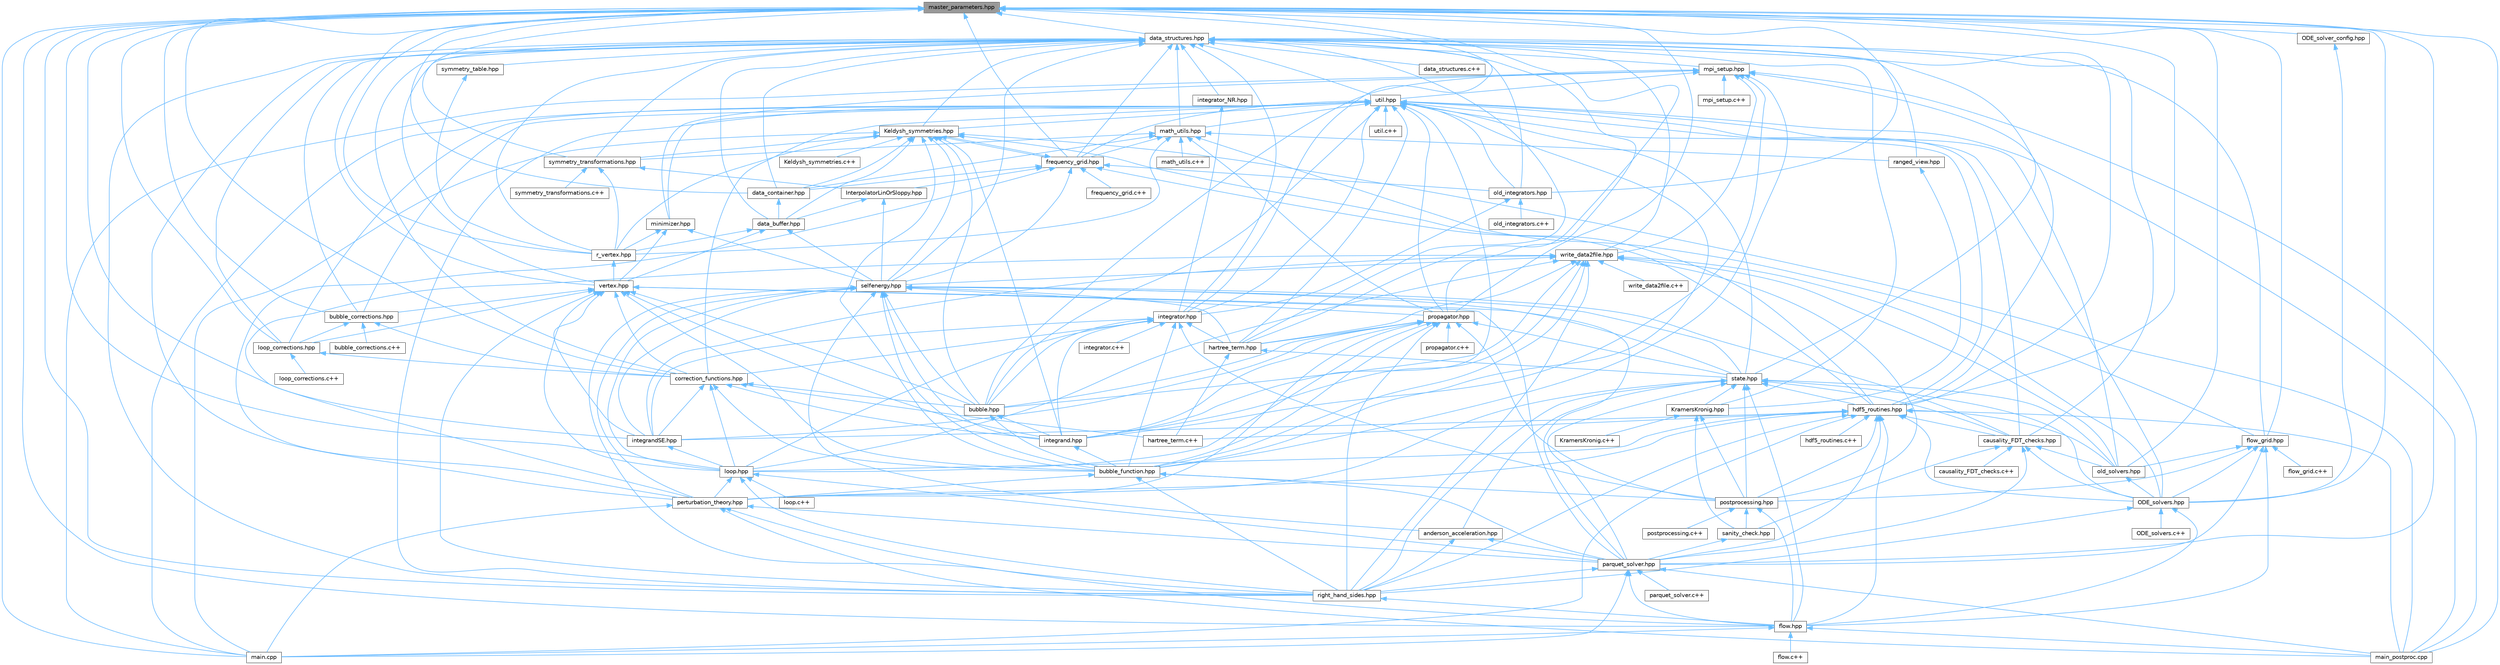 digraph "master_parameters.hpp"
{
 // INTERACTIVE_SVG=YES
 // LATEX_PDF_SIZE
  bgcolor="transparent";
  edge [fontname=Helvetica,fontsize=10,labelfontname=Helvetica,labelfontsize=10];
  node [fontname=Helvetica,fontsize=10,shape=box,height=0.2,width=0.4];
  Node1 [id="Node000001",label="master_parameters.hpp",height=0.2,width=0.4,color="gray40", fillcolor="grey60", style="filled", fontcolor="black",tooltip=" "];
  Node1 -> Node2 [id="edge1_Node000001_Node000002",dir="back",color="steelblue1",style="solid",tooltip=" "];
  Node2 [id="Node000002",label="ODE_solver_config.hpp",height=0.2,width=0.4,color="grey40", fillcolor="white", style="filled",URL="$de/d91/ODE__solver__config_8hpp.html",tooltip=" "];
  Node2 -> Node3 [id="edge2_Node000002_Node000003",dir="back",color="steelblue1",style="solid",tooltip=" "];
  Node3 [id="Node000003",label="ODE_solvers.hpp",height=0.2,width=0.4,color="grey40", fillcolor="white", style="filled",URL="$da/dc3/ODE__solvers_8hpp.html",tooltip=" "];
  Node3 -> Node4 [id="edge3_Node000003_Node000004",dir="back",color="steelblue1",style="solid",tooltip=" "];
  Node4 [id="Node000004",label="ODE_solvers.c++",height=0.2,width=0.4,color="grey40", fillcolor="white", style="filled",URL="$de/dd8/ODE__solvers_8c_09_09.html",tooltip=" "];
  Node3 -> Node5 [id="edge4_Node000003_Node000005",dir="back",color="steelblue1",style="solid",tooltip=" "];
  Node5 [id="Node000005",label="flow.hpp",height=0.2,width=0.4,color="grey40", fillcolor="white", style="filled",URL="$d5/d21/flow_8hpp.html",tooltip=" "];
  Node5 -> Node6 [id="edge5_Node000005_Node000006",dir="back",color="steelblue1",style="solid",tooltip=" "];
  Node6 [id="Node000006",label="flow.c++",height=0.2,width=0.4,color="grey40", fillcolor="white", style="filled",URL="$d4/dde/flow_8c_09_09.html",tooltip=" "];
  Node5 -> Node7 [id="edge6_Node000005_Node000007",dir="back",color="steelblue1",style="solid",tooltip=" "];
  Node7 [id="Node000007",label="main.cpp",height=0.2,width=0.4,color="grey40", fillcolor="white", style="filled",URL="$df/d0a/main_8cpp.html",tooltip=" "];
  Node5 -> Node8 [id="edge7_Node000005_Node000008",dir="back",color="steelblue1",style="solid",tooltip=" "];
  Node8 [id="Node000008",label="main_postproc.cpp",height=0.2,width=0.4,color="grey40", fillcolor="white", style="filled",URL="$dd/d00/main__postproc_8cpp.html",tooltip=" "];
  Node3 -> Node9 [id="edge8_Node000003_Node000009",dir="back",color="steelblue1",style="solid",tooltip=" "];
  Node9 [id="Node000009",label="right_hand_sides.hpp",height=0.2,width=0.4,color="grey40", fillcolor="white", style="filled",URL="$d8/dea/right__hand__sides_8hpp.html",tooltip=" "];
  Node9 -> Node5 [id="edge9_Node000009_Node000005",dir="back",color="steelblue1",style="solid",tooltip=" "];
  Node1 -> Node3 [id="edge10_Node000001_Node000003",dir="back",color="steelblue1",style="solid",tooltip=" "];
  Node1 -> Node10 [id="edge11_Node000001_Node000010",dir="back",color="steelblue1",style="solid",tooltip=" "];
  Node10 [id="Node000010",label="bubble_corrections.hpp",height=0.2,width=0.4,color="grey40", fillcolor="white", style="filled",URL="$dd/dea/bubble__corrections_8hpp.html",tooltip=" "];
  Node10 -> Node11 [id="edge12_Node000010_Node000011",dir="back",color="steelblue1",style="solid",tooltip=" "];
  Node11 [id="Node000011",label="bubble_corrections.c++",height=0.2,width=0.4,color="grey40", fillcolor="white", style="filled",URL="$d7/d3a/bubble__corrections_8c_09_09.html",tooltip=" "];
  Node10 -> Node12 [id="edge13_Node000010_Node000012",dir="back",color="steelblue1",style="solid",tooltip=" "];
  Node12 [id="Node000012",label="correction_functions.hpp",height=0.2,width=0.4,color="grey40", fillcolor="white", style="filled",URL="$d2/df0/correction__functions_8hpp.html",tooltip=" "];
  Node12 -> Node13 [id="edge14_Node000012_Node000013",dir="back",color="steelblue1",style="solid",tooltip=" "];
  Node13 [id="Node000013",label="bubble.hpp",height=0.2,width=0.4,color="grey40", fillcolor="white", style="filled",URL="$d0/dac/bubble_8hpp.html",tooltip=" "];
  Node13 -> Node14 [id="edge15_Node000013_Node000014",dir="back",color="steelblue1",style="solid",tooltip=" "];
  Node14 [id="Node000014",label="bubble_function.hpp",height=0.2,width=0.4,color="grey40", fillcolor="white", style="filled",URL="$de/de8/bubble__function_8hpp.html",tooltip=" "];
  Node14 -> Node15 [id="edge16_Node000014_Node000015",dir="back",color="steelblue1",style="solid",tooltip=" "];
  Node15 [id="Node000015",label="parquet_solver.hpp",height=0.2,width=0.4,color="grey40", fillcolor="white", style="filled",URL="$dd/d0a/parquet__solver_8hpp.html",tooltip=" "];
  Node15 -> Node5 [id="edge17_Node000015_Node000005",dir="back",color="steelblue1",style="solid",tooltip=" "];
  Node15 -> Node7 [id="edge18_Node000015_Node000007",dir="back",color="steelblue1",style="solid",tooltip=" "];
  Node15 -> Node8 [id="edge19_Node000015_Node000008",dir="back",color="steelblue1",style="solid",tooltip=" "];
  Node15 -> Node16 [id="edge20_Node000015_Node000016",dir="back",color="steelblue1",style="solid",tooltip=" "];
  Node16 [id="Node000016",label="parquet_solver.c++",height=0.2,width=0.4,color="grey40", fillcolor="white", style="filled",URL="$d5/d94/parquet__solver_8c_09_09.html",tooltip=" "];
  Node15 -> Node9 [id="edge21_Node000015_Node000009",dir="back",color="steelblue1",style="solid",tooltip=" "];
  Node14 -> Node17 [id="edge22_Node000014_Node000017",dir="back",color="steelblue1",style="solid",tooltip=" "];
  Node17 [id="Node000017",label="perturbation_theory.hpp",height=0.2,width=0.4,color="grey40", fillcolor="white", style="filled",URL="$d5/d0d/perturbation__theory_8hpp.html",tooltip=" "];
  Node17 -> Node5 [id="edge23_Node000017_Node000005",dir="back",color="steelblue1",style="solid",tooltip=" "];
  Node17 -> Node7 [id="edge24_Node000017_Node000007",dir="back",color="steelblue1",style="solid",tooltip=" "];
  Node17 -> Node8 [id="edge25_Node000017_Node000008",dir="back",color="steelblue1",style="solid",tooltip=" "];
  Node17 -> Node15 [id="edge26_Node000017_Node000015",dir="back",color="steelblue1",style="solid",tooltip=" "];
  Node14 -> Node18 [id="edge27_Node000014_Node000018",dir="back",color="steelblue1",style="solid",tooltip=" "];
  Node18 [id="Node000018",label="postprocessing.hpp",height=0.2,width=0.4,color="grey40", fillcolor="white", style="filled",URL="$d4/d81/postprocessing_8hpp.html",tooltip=" "];
  Node18 -> Node5 [id="edge28_Node000018_Node000005",dir="back",color="steelblue1",style="solid",tooltip=" "];
  Node18 -> Node19 [id="edge29_Node000018_Node000019",dir="back",color="steelblue1",style="solid",tooltip=" "];
  Node19 [id="Node000019",label="postprocessing.c++",height=0.2,width=0.4,color="grey40", fillcolor="white", style="filled",URL="$d9/dae/postprocessing_8c_09_09.html",tooltip=" "];
  Node18 -> Node20 [id="edge30_Node000018_Node000020",dir="back",color="steelblue1",style="solid",tooltip=" "];
  Node20 [id="Node000020",label="sanity_check.hpp",height=0.2,width=0.4,color="grey40", fillcolor="white", style="filled",URL="$d2/d3f/sanity__check_8hpp.html",tooltip=" "];
  Node20 -> Node15 [id="edge31_Node000020_Node000015",dir="back",color="steelblue1",style="solid",tooltip=" "];
  Node14 -> Node9 [id="edge32_Node000014_Node000009",dir="back",color="steelblue1",style="solid",tooltip=" "];
  Node13 -> Node21 [id="edge33_Node000013_Node000021",dir="back",color="steelblue1",style="solid",tooltip=" "];
  Node21 [id="Node000021",label="integrand.hpp",height=0.2,width=0.4,color="grey40", fillcolor="white", style="filled",URL="$df/d83/integrand_8hpp.html",tooltip=" "];
  Node21 -> Node14 [id="edge34_Node000021_Node000014",dir="back",color="steelblue1",style="solid",tooltip=" "];
  Node12 -> Node14 [id="edge35_Node000012_Node000014",dir="back",color="steelblue1",style="solid",tooltip=" "];
  Node12 -> Node22 [id="edge36_Node000012_Node000022",dir="back",color="steelblue1",style="solid",tooltip=" "];
  Node22 [id="Node000022",label="hartree_term.c++",height=0.2,width=0.4,color="grey40", fillcolor="white", style="filled",URL="$d4/d92/hartree__term_8c_09_09.html",tooltip=" "];
  Node12 -> Node21 [id="edge37_Node000012_Node000021",dir="back",color="steelblue1",style="solid",tooltip=" "];
  Node12 -> Node23 [id="edge38_Node000012_Node000023",dir="back",color="steelblue1",style="solid",tooltip=" "];
  Node23 [id="Node000023",label="integrandSE.hpp",height=0.2,width=0.4,color="grey40", fillcolor="white", style="filled",URL="$de/d65/integrandSE_8hpp.html",tooltip=" "];
  Node23 -> Node24 [id="edge39_Node000023_Node000024",dir="back",color="steelblue1",style="solid",tooltip=" "];
  Node24 [id="Node000024",label="loop.hpp",height=0.2,width=0.4,color="grey40", fillcolor="white", style="filled",URL="$d8/d1d/loop_8hpp.html",tooltip=" "];
  Node24 -> Node25 [id="edge40_Node000024_Node000025",dir="back",color="steelblue1",style="solid",tooltip=" "];
  Node25 [id="Node000025",label="loop.c++",height=0.2,width=0.4,color="grey40", fillcolor="white", style="filled",URL="$d5/dae/loop_8c_09_09.html",tooltip=" "];
  Node24 -> Node15 [id="edge41_Node000024_Node000015",dir="back",color="steelblue1",style="solid",tooltip=" "];
  Node24 -> Node17 [id="edge42_Node000024_Node000017",dir="back",color="steelblue1",style="solid",tooltip=" "];
  Node24 -> Node9 [id="edge43_Node000024_Node000009",dir="back",color="steelblue1",style="solid",tooltip=" "];
  Node12 -> Node24 [id="edge44_Node000012_Node000024",dir="back",color="steelblue1",style="solid",tooltip=" "];
  Node10 -> Node26 [id="edge45_Node000010_Node000026",dir="back",color="steelblue1",style="solid",tooltip=" "];
  Node26 [id="Node000026",label="loop_corrections.hpp",height=0.2,width=0.4,color="grey40", fillcolor="white", style="filled",URL="$d0/d0e/loop__corrections_8hpp.html",tooltip=" "];
  Node26 -> Node12 [id="edge46_Node000026_Node000012",dir="back",color="steelblue1",style="solid",tooltip=" "];
  Node26 -> Node27 [id="edge47_Node000026_Node000027",dir="back",color="steelblue1",style="solid",tooltip=" "];
  Node27 [id="Node000027",label="loop_corrections.c++",height=0.2,width=0.4,color="grey40", fillcolor="white", style="filled",URL="$d7/df0/loop__corrections_8c_09_09.html",tooltip=" "];
  Node1 -> Node12 [id="edge48_Node000001_Node000012",dir="back",color="steelblue1",style="solid",tooltip=" "];
  Node1 -> Node28 [id="edge49_Node000001_Node000028",dir="back",color="steelblue1",style="solid",tooltip=" "];
  Node28 [id="Node000028",label="data_container.hpp",height=0.2,width=0.4,color="grey40", fillcolor="white", style="filled",URL="$da/dbc/data__container_8hpp.html",tooltip=" "];
  Node28 -> Node29 [id="edge50_Node000028_Node000029",dir="back",color="steelblue1",style="solid",tooltip=" "];
  Node29 [id="Node000029",label="data_buffer.hpp",height=0.2,width=0.4,color="grey40", fillcolor="white", style="filled",URL="$dc/d80/data__buffer_8hpp.html",tooltip=" "];
  Node29 -> Node30 [id="edge51_Node000029_Node000030",dir="back",color="steelblue1",style="solid",tooltip=" "];
  Node30 [id="Node000030",label="r_vertex.hpp",height=0.2,width=0.4,color="grey40", fillcolor="white", style="filled",URL="$d3/d22/r__vertex_8hpp.html",tooltip=" "];
  Node30 -> Node31 [id="edge52_Node000030_Node000031",dir="back",color="steelblue1",style="solid",tooltip=" "];
  Node31 [id="Node000031",label="vertex.hpp",height=0.2,width=0.4,color="grey40", fillcolor="white", style="filled",URL="$d1/d2d/vertex_8hpp.html",tooltip=" "];
  Node31 -> Node13 [id="edge53_Node000031_Node000013",dir="back",color="steelblue1",style="solid",tooltip=" "];
  Node31 -> Node10 [id="edge54_Node000031_Node000010",dir="back",color="steelblue1",style="solid",tooltip=" "];
  Node31 -> Node14 [id="edge55_Node000031_Node000014",dir="back",color="steelblue1",style="solid",tooltip=" "];
  Node31 -> Node12 [id="edge56_Node000031_Node000012",dir="back",color="steelblue1",style="solid",tooltip=" "];
  Node31 -> Node21 [id="edge57_Node000031_Node000021",dir="back",color="steelblue1",style="solid",tooltip=" "];
  Node31 -> Node23 [id="edge58_Node000031_Node000023",dir="back",color="steelblue1",style="solid",tooltip=" "];
  Node31 -> Node24 [id="edge59_Node000031_Node000024",dir="back",color="steelblue1",style="solid",tooltip=" "];
  Node31 -> Node26 [id="edge60_Node000031_Node000026",dir="back",color="steelblue1",style="solid",tooltip=" "];
  Node31 -> Node15 [id="edge61_Node000031_Node000015",dir="back",color="steelblue1",style="solid",tooltip=" "];
  Node31 -> Node9 [id="edge62_Node000031_Node000009",dir="back",color="steelblue1",style="solid",tooltip=" "];
  Node31 -> Node32 [id="edge63_Node000031_Node000032",dir="back",color="steelblue1",style="solid",tooltip=" "];
  Node32 [id="Node000032",label="state.hpp",height=0.2,width=0.4,color="grey40", fillcolor="white", style="filled",URL="$da/d3b/state_8hpp.html",tooltip=" "];
  Node32 -> Node33 [id="edge64_Node000032_Node000033",dir="back",color="steelblue1",style="solid",tooltip=" "];
  Node33 [id="Node000033",label="KramersKronig.hpp",height=0.2,width=0.4,color="grey40", fillcolor="white", style="filled",URL="$d1/db3/KramersKronig_8hpp.html",tooltip=" "];
  Node33 -> Node34 [id="edge65_Node000033_Node000034",dir="back",color="steelblue1",style="solid",tooltip=" "];
  Node34 [id="Node000034",label="KramersKronig.c++",height=0.2,width=0.4,color="grey40", fillcolor="white", style="filled",URL="$d7/d43/KramersKronig_8c_09_09.html",tooltip=" "];
  Node33 -> Node18 [id="edge66_Node000033_Node000018",dir="back",color="steelblue1",style="solid",tooltip=" "];
  Node33 -> Node20 [id="edge67_Node000033_Node000020",dir="back",color="steelblue1",style="solid",tooltip=" "];
  Node32 -> Node3 [id="edge68_Node000032_Node000003",dir="back",color="steelblue1",style="solid",tooltip=" "];
  Node32 -> Node35 [id="edge69_Node000032_Node000035",dir="back",color="steelblue1",style="solid",tooltip=" "];
  Node35 [id="Node000035",label="anderson_acceleration.hpp",height=0.2,width=0.4,color="grey40", fillcolor="white", style="filled",URL="$d6/d7b/anderson__acceleration_8hpp.html",tooltip=" "];
  Node35 -> Node15 [id="edge70_Node000035_Node000015",dir="back",color="steelblue1",style="solid",tooltip=" "];
  Node35 -> Node9 [id="edge71_Node000035_Node000009",dir="back",color="steelblue1",style="solid",tooltip=" "];
  Node32 -> Node36 [id="edge72_Node000032_Node000036",dir="back",color="steelblue1",style="solid",tooltip=" "];
  Node36 [id="Node000036",label="causality_FDT_checks.hpp",height=0.2,width=0.4,color="grey40", fillcolor="white", style="filled",URL="$d1/d75/causality__FDT__checks_8hpp.html",tooltip=" "];
  Node36 -> Node3 [id="edge73_Node000036_Node000003",dir="back",color="steelblue1",style="solid",tooltip=" "];
  Node36 -> Node37 [id="edge74_Node000036_Node000037",dir="back",color="steelblue1",style="solid",tooltip=" "];
  Node37 [id="Node000037",label="causality_FDT_checks.c++",height=0.2,width=0.4,color="grey40", fillcolor="white", style="filled",URL="$d8/dca/causality__FDT__checks_8c_09_09.html",tooltip=" "];
  Node36 -> Node38 [id="edge75_Node000036_Node000038",dir="back",color="steelblue1",style="solid",tooltip=" "];
  Node38 [id="Node000038",label="old_solvers.hpp",height=0.2,width=0.4,color="grey40", fillcolor="white", style="filled",URL="$dd/df7/old__solvers_8hpp.html",tooltip=" "];
  Node38 -> Node3 [id="edge76_Node000038_Node000003",dir="back",color="steelblue1",style="solid",tooltip=" "];
  Node36 -> Node15 [id="edge77_Node000036_Node000015",dir="back",color="steelblue1",style="solid",tooltip=" "];
  Node36 -> Node20 [id="edge78_Node000036_Node000020",dir="back",color="steelblue1",style="solid",tooltip=" "];
  Node32 -> Node5 [id="edge79_Node000032_Node000005",dir="back",color="steelblue1",style="solid",tooltip=" "];
  Node32 -> Node39 [id="edge80_Node000032_Node000039",dir="back",color="steelblue1",style="solid",tooltip=" "];
  Node39 [id="Node000039",label="hdf5_routines.hpp",height=0.2,width=0.4,color="grey40", fillcolor="white", style="filled",URL="$d5/de4/hdf5__routines_8hpp.html",tooltip=" "];
  Node39 -> Node3 [id="edge81_Node000039_Node000003",dir="back",color="steelblue1",style="solid",tooltip=" "];
  Node39 -> Node36 [id="edge82_Node000039_Node000036",dir="back",color="steelblue1",style="solid",tooltip=" "];
  Node39 -> Node5 [id="edge83_Node000039_Node000005",dir="back",color="steelblue1",style="solid",tooltip=" "];
  Node39 -> Node22 [id="edge84_Node000039_Node000022",dir="back",color="steelblue1",style="solid",tooltip=" "];
  Node39 -> Node40 [id="edge85_Node000039_Node000040",dir="back",color="steelblue1",style="solid",tooltip=" "];
  Node40 [id="Node000040",label="hdf5_routines.c++",height=0.2,width=0.4,color="grey40", fillcolor="white", style="filled",URL="$d5/d4f/hdf5__routines_8c_09_09.html",tooltip=" "];
  Node39 -> Node23 [id="edge86_Node000039_Node000023",dir="back",color="steelblue1",style="solid",tooltip=" "];
  Node39 -> Node24 [id="edge87_Node000039_Node000024",dir="back",color="steelblue1",style="solid",tooltip=" "];
  Node39 -> Node7 [id="edge88_Node000039_Node000007",dir="back",color="steelblue1",style="solid",tooltip=" "];
  Node39 -> Node8 [id="edge89_Node000039_Node000008",dir="back",color="steelblue1",style="solid",tooltip=" "];
  Node39 -> Node38 [id="edge90_Node000039_Node000038",dir="back",color="steelblue1",style="solid",tooltip=" "];
  Node39 -> Node15 [id="edge91_Node000039_Node000015",dir="back",color="steelblue1",style="solid",tooltip=" "];
  Node39 -> Node17 [id="edge92_Node000039_Node000017",dir="back",color="steelblue1",style="solid",tooltip=" "];
  Node39 -> Node18 [id="edge93_Node000039_Node000018",dir="back",color="steelblue1",style="solid",tooltip=" "];
  Node39 -> Node9 [id="edge94_Node000039_Node000009",dir="back",color="steelblue1",style="solid",tooltip=" "];
  Node32 -> Node38 [id="edge95_Node000032_Node000038",dir="back",color="steelblue1",style="solid",tooltip=" "];
  Node32 -> Node15 [id="edge96_Node000032_Node000015",dir="back",color="steelblue1",style="solid",tooltip=" "];
  Node32 -> Node17 [id="edge97_Node000032_Node000017",dir="back",color="steelblue1",style="solid",tooltip=" "];
  Node32 -> Node18 [id="edge98_Node000032_Node000018",dir="back",color="steelblue1",style="solid",tooltip=" "];
  Node32 -> Node9 [id="edge99_Node000032_Node000009",dir="back",color="steelblue1",style="solid",tooltip=" "];
  Node29 -> Node41 [id="edge100_Node000029_Node000041",dir="back",color="steelblue1",style="solid",tooltip=" "];
  Node41 [id="Node000041",label="selfenergy.hpp",height=0.2,width=0.4,color="grey40", fillcolor="white", style="filled",URL="$d6/d2d/selfenergy_8hpp.html",tooltip=" "];
  Node41 -> Node35 [id="edge101_Node000041_Node000035",dir="back",color="steelblue1",style="solid",tooltip=" "];
  Node41 -> Node13 [id="edge102_Node000041_Node000013",dir="back",color="steelblue1",style="solid",tooltip=" "];
  Node41 -> Node14 [id="edge103_Node000041_Node000014",dir="back",color="steelblue1",style="solid",tooltip=" "];
  Node41 -> Node36 [id="edge104_Node000041_Node000036",dir="back",color="steelblue1",style="solid",tooltip=" "];
  Node41 -> Node42 [id="edge105_Node000041_Node000042",dir="back",color="steelblue1",style="solid",tooltip=" "];
  Node42 [id="Node000042",label="hartree_term.hpp",height=0.2,width=0.4,color="grey40", fillcolor="white", style="filled",URL="$d1/db3/hartree__term_8hpp.html",tooltip=" "];
  Node42 -> Node22 [id="edge106_Node000042_Node000022",dir="back",color="steelblue1",style="solid",tooltip=" "];
  Node42 -> Node32 [id="edge107_Node000042_Node000032",dir="back",color="steelblue1",style="solid",tooltip=" "];
  Node41 -> Node21 [id="edge108_Node000041_Node000021",dir="back",color="steelblue1",style="solid",tooltip=" "];
  Node41 -> Node23 [id="edge109_Node000041_Node000023",dir="back",color="steelblue1",style="solid",tooltip=" "];
  Node41 -> Node24 [id="edge110_Node000041_Node000024",dir="back",color="steelblue1",style="solid",tooltip=" "];
  Node41 -> Node15 [id="edge111_Node000041_Node000015",dir="back",color="steelblue1",style="solid",tooltip=" "];
  Node41 -> Node17 [id="edge112_Node000041_Node000017",dir="back",color="steelblue1",style="solid",tooltip=" "];
  Node41 -> Node43 [id="edge113_Node000041_Node000043",dir="back",color="steelblue1",style="solid",tooltip=" "];
  Node43 [id="Node000043",label="propagator.hpp",height=0.2,width=0.4,color="grey40", fillcolor="white", style="filled",URL="$d5/df7/propagator_8hpp.html",tooltip=" "];
  Node43 -> Node13 [id="edge114_Node000043_Node000013",dir="back",color="steelblue1",style="solid",tooltip=" "];
  Node43 -> Node14 [id="edge115_Node000043_Node000014",dir="back",color="steelblue1",style="solid",tooltip=" "];
  Node43 -> Node42 [id="edge116_Node000043_Node000042",dir="back",color="steelblue1",style="solid",tooltip=" "];
  Node43 -> Node21 [id="edge117_Node000043_Node000021",dir="back",color="steelblue1",style="solid",tooltip=" "];
  Node43 -> Node23 [id="edge118_Node000043_Node000023",dir="back",color="steelblue1",style="solid",tooltip=" "];
  Node43 -> Node24 [id="edge119_Node000043_Node000024",dir="back",color="steelblue1",style="solid",tooltip=" "];
  Node43 -> Node17 [id="edge120_Node000043_Node000017",dir="back",color="steelblue1",style="solid",tooltip=" "];
  Node43 -> Node18 [id="edge121_Node000043_Node000018",dir="back",color="steelblue1",style="solid",tooltip=" "];
  Node43 -> Node44 [id="edge122_Node000043_Node000044",dir="back",color="steelblue1",style="solid",tooltip=" "];
  Node44 [id="Node000044",label="propagator.c++",height=0.2,width=0.4,color="grey40", fillcolor="white", style="filled",URL="$de/d5d/propagator_8c_09_09.html",tooltip=" "];
  Node43 -> Node9 [id="edge123_Node000043_Node000009",dir="back",color="steelblue1",style="solid",tooltip=" "];
  Node43 -> Node32 [id="edge124_Node000043_Node000032",dir="back",color="steelblue1",style="solid",tooltip=" "];
  Node41 -> Node9 [id="edge125_Node000041_Node000009",dir="back",color="steelblue1",style="solid",tooltip=" "];
  Node41 -> Node32 [id="edge126_Node000041_Node000032",dir="back",color="steelblue1",style="solid",tooltip=" "];
  Node29 -> Node31 [id="edge127_Node000029_Node000031",dir="back",color="steelblue1",style="solid",tooltip=" "];
  Node1 -> Node45 [id="edge128_Node000001_Node000045",dir="back",color="steelblue1",style="solid",tooltip=" "];
  Node45 [id="Node000045",label="data_structures.hpp",height=0.2,width=0.4,color="grey40", fillcolor="white", style="filled",URL="$d7/d59/data__structures_8hpp.html",tooltip=" "];
  Node45 -> Node46 [id="edge129_Node000045_Node000046",dir="back",color="steelblue1",style="solid",tooltip=" "];
  Node46 [id="Node000046",label="Keldysh_symmetries.hpp",height=0.2,width=0.4,color="grey40", fillcolor="white", style="filled",URL="$d2/d1a/Keldysh__symmetries_8hpp.html",tooltip=" "];
  Node46 -> Node47 [id="edge130_Node000046_Node000047",dir="back",color="steelblue1",style="solid",tooltip=" "];
  Node47 [id="Node000047",label="Keldysh_symmetries.c++",height=0.2,width=0.4,color="grey40", fillcolor="white", style="filled",URL="$d4/de0/Keldysh__symmetries_8c_09_09.html",tooltip=" "];
  Node46 -> Node13 [id="edge131_Node000046_Node000013",dir="back",color="steelblue1",style="solid",tooltip=" "];
  Node46 -> Node14 [id="edge132_Node000046_Node000014",dir="back",color="steelblue1",style="solid",tooltip=" "];
  Node46 -> Node29 [id="edge133_Node000046_Node000029",dir="back",color="steelblue1",style="solid",tooltip=" "];
  Node46 -> Node28 [id="edge134_Node000046_Node000028",dir="back",color="steelblue1",style="solid",tooltip=" "];
  Node46 -> Node48 [id="edge135_Node000046_Node000048",dir="back",color="steelblue1",style="solid",tooltip=" "];
  Node48 [id="Node000048",label="frequency_grid.hpp",height=0.2,width=0.4,color="grey40", fillcolor="white", style="filled",URL="$d5/d39/frequency__grid_8hpp.html",tooltip=" "];
  Node48 -> Node49 [id="edge136_Node000048_Node000049",dir="back",color="steelblue1",style="solid",tooltip=" "];
  Node49 [id="Node000049",label="InterpolatorLinOrSloppy.hpp",height=0.2,width=0.4,color="grey40", fillcolor="white", style="filled",URL="$d3/d17/InterpolatorLinOrSloppy_8hpp.html",tooltip=" "];
  Node49 -> Node29 [id="edge137_Node000049_Node000029",dir="back",color="steelblue1",style="solid",tooltip=" "];
  Node49 -> Node41 [id="edge138_Node000049_Node000041",dir="back",color="steelblue1",style="solid",tooltip=" "];
  Node48 -> Node46 [id="edge139_Node000048_Node000046",dir="back",color="steelblue1",style="solid",tooltip=" "];
  Node48 -> Node28 [id="edge140_Node000048_Node000028",dir="back",color="steelblue1",style="solid",tooltip=" "];
  Node48 -> Node50 [id="edge141_Node000048_Node000050",dir="back",color="steelblue1",style="solid",tooltip=" "];
  Node50 [id="Node000050",label="frequency_grid.c++",height=0.2,width=0.4,color="grey40", fillcolor="white", style="filled",URL="$d5/d3d/frequency__grid_8c_09_09.html",tooltip=" "];
  Node48 -> Node39 [id="edge142_Node000048_Node000039",dir="back",color="steelblue1",style="solid",tooltip=" "];
  Node48 -> Node51 [id="edge143_Node000048_Node000051",dir="back",color="steelblue1",style="solid",tooltip=" "];
  Node51 [id="Node000051",label="old_integrators.hpp",height=0.2,width=0.4,color="grey40", fillcolor="white", style="filled",URL="$d7/d65/old__integrators_8hpp.html",tooltip=" "];
  Node51 -> Node52 [id="edge144_Node000051_Node000052",dir="back",color="steelblue1",style="solid",tooltip=" "];
  Node52 [id="Node000052",label="integrator.hpp",height=0.2,width=0.4,color="grey40", fillcolor="white", style="filled",URL="$dd/d1f/integrator_8hpp.html",tooltip=" "];
  Node52 -> Node13 [id="edge145_Node000052_Node000013",dir="back",color="steelblue1",style="solid",tooltip=" "];
  Node52 -> Node14 [id="edge146_Node000052_Node000014",dir="back",color="steelblue1",style="solid",tooltip=" "];
  Node52 -> Node12 [id="edge147_Node000052_Node000012",dir="back",color="steelblue1",style="solid",tooltip=" "];
  Node52 -> Node42 [id="edge148_Node000052_Node000042",dir="back",color="steelblue1",style="solid",tooltip=" "];
  Node52 -> Node21 [id="edge149_Node000052_Node000021",dir="back",color="steelblue1",style="solid",tooltip=" "];
  Node52 -> Node23 [id="edge150_Node000052_Node000023",dir="back",color="steelblue1",style="solid",tooltip=" "];
  Node52 -> Node53 [id="edge151_Node000052_Node000053",dir="back",color="steelblue1",style="solid",tooltip=" "];
  Node53 [id="Node000053",label="integrator.c++",height=0.2,width=0.4,color="grey40", fillcolor="white", style="filled",URL="$d7/d61/integrator_8c_09_09.html",tooltip=" "];
  Node52 -> Node24 [id="edge152_Node000052_Node000024",dir="back",color="steelblue1",style="solid",tooltip=" "];
  Node52 -> Node18 [id="edge153_Node000052_Node000018",dir="back",color="steelblue1",style="solid",tooltip=" "];
  Node51 -> Node54 [id="edge154_Node000051_Node000054",dir="back",color="steelblue1",style="solid",tooltip=" "];
  Node54 [id="Node000054",label="old_integrators.c++",height=0.2,width=0.4,color="grey40", fillcolor="white", style="filled",URL="$de/d11/old__integrators_8c_09_09.html",tooltip=" "];
  Node48 -> Node17 [id="edge155_Node000048_Node000017",dir="back",color="steelblue1",style="solid",tooltip=" "];
  Node48 -> Node41 [id="edge156_Node000048_Node000041",dir="back",color="steelblue1",style="solid",tooltip=" "];
  Node46 -> Node39 [id="edge157_Node000046_Node000039",dir="back",color="steelblue1",style="solid",tooltip=" "];
  Node46 -> Node21 [id="edge158_Node000046_Node000021",dir="back",color="steelblue1",style="solid",tooltip=" "];
  Node46 -> Node7 [id="edge159_Node000046_Node000007",dir="back",color="steelblue1",style="solid",tooltip=" "];
  Node46 -> Node8 [id="edge160_Node000046_Node000008",dir="back",color="steelblue1",style="solid",tooltip=" "];
  Node46 -> Node30 [id="edge161_Node000046_Node000030",dir="back",color="steelblue1",style="solid",tooltip=" "];
  Node46 -> Node41 [id="edge162_Node000046_Node000041",dir="back",color="steelblue1",style="solid",tooltip=" "];
  Node46 -> Node55 [id="edge163_Node000046_Node000055",dir="back",color="steelblue1",style="solid",tooltip=" "];
  Node55 [id="Node000055",label="symmetry_transformations.hpp",height=0.2,width=0.4,color="grey40", fillcolor="white", style="filled",URL="$db/d7d/symmetry__transformations_8hpp.html",tooltip=" "];
  Node55 -> Node49 [id="edge164_Node000055_Node000049",dir="back",color="steelblue1",style="solid",tooltip=" "];
  Node55 -> Node30 [id="edge165_Node000055_Node000030",dir="back",color="steelblue1",style="solid",tooltip=" "];
  Node55 -> Node56 [id="edge166_Node000055_Node000056",dir="back",color="steelblue1",style="solid",tooltip=" "];
  Node56 [id="Node000056",label="symmetry_transformations.c++",height=0.2,width=0.4,color="grey40", fillcolor="white", style="filled",URL="$d5/def/symmetry__transformations_8c_09_09.html",tooltip=" "];
  Node45 -> Node33 [id="edge167_Node000045_Node000033",dir="back",color="steelblue1",style="solid",tooltip=" "];
  Node45 -> Node10 [id="edge168_Node000045_Node000010",dir="back",color="steelblue1",style="solid",tooltip=" "];
  Node45 -> Node36 [id="edge169_Node000045_Node000036",dir="back",color="steelblue1",style="solid",tooltip=" "];
  Node45 -> Node12 [id="edge170_Node000045_Node000012",dir="back",color="steelblue1",style="solid",tooltip=" "];
  Node45 -> Node29 [id="edge171_Node000045_Node000029",dir="back",color="steelblue1",style="solid",tooltip=" "];
  Node45 -> Node28 [id="edge172_Node000045_Node000028",dir="back",color="steelblue1",style="solid",tooltip=" "];
  Node45 -> Node57 [id="edge173_Node000045_Node000057",dir="back",color="steelblue1",style="solid",tooltip=" "];
  Node57 [id="Node000057",label="data_structures.c++",height=0.2,width=0.4,color="grey40", fillcolor="white", style="filled",URL="$da/d4d/data__structures_8c_09_09.html",tooltip=" "];
  Node45 -> Node58 [id="edge174_Node000045_Node000058",dir="back",color="steelblue1",style="solid",tooltip=" "];
  Node58 [id="Node000058",label="flow_grid.hpp",height=0.2,width=0.4,color="grey40", fillcolor="white", style="filled",URL="$d5/dd1/flow__grid_8hpp.html",tooltip=" "];
  Node58 -> Node3 [id="edge175_Node000058_Node000003",dir="back",color="steelblue1",style="solid",tooltip=" "];
  Node58 -> Node5 [id="edge176_Node000058_Node000005",dir="back",color="steelblue1",style="solid",tooltip=" "];
  Node58 -> Node59 [id="edge177_Node000058_Node000059",dir="back",color="steelblue1",style="solid",tooltip=" "];
  Node59 [id="Node000059",label="flow_grid.c++",height=0.2,width=0.4,color="grey40", fillcolor="white", style="filled",URL="$d6/d8d/flow__grid_8c_09_09.html",tooltip=" "];
  Node58 -> Node38 [id="edge178_Node000058_Node000038",dir="back",color="steelblue1",style="solid",tooltip=" "];
  Node58 -> Node15 [id="edge179_Node000058_Node000015",dir="back",color="steelblue1",style="solid",tooltip=" "];
  Node58 -> Node18 [id="edge180_Node000058_Node000018",dir="back",color="steelblue1",style="solid",tooltip=" "];
  Node45 -> Node48 [id="edge181_Node000045_Node000048",dir="back",color="steelblue1",style="solid",tooltip=" "];
  Node45 -> Node42 [id="edge182_Node000045_Node000042",dir="back",color="steelblue1",style="solid",tooltip=" "];
  Node45 -> Node39 [id="edge183_Node000045_Node000039",dir="back",color="steelblue1",style="solid",tooltip=" "];
  Node45 -> Node52 [id="edge184_Node000045_Node000052",dir="back",color="steelblue1",style="solid",tooltip=" "];
  Node45 -> Node60 [id="edge185_Node000045_Node000060",dir="back",color="steelblue1",style="solid",tooltip=" "];
  Node60 [id="Node000060",label="integrator_NR.hpp",height=0.2,width=0.4,color="grey40", fillcolor="white", style="filled",URL="$da/db4/integrator__NR_8hpp.html",tooltip=" "];
  Node60 -> Node52 [id="edge186_Node000060_Node000052",dir="back",color="steelblue1",style="solid",tooltip=" "];
  Node45 -> Node26 [id="edge187_Node000045_Node000026",dir="back",color="steelblue1",style="solid",tooltip=" "];
  Node45 -> Node61 [id="edge188_Node000045_Node000061",dir="back",color="steelblue1",style="solid",tooltip=" "];
  Node61 [id="Node000061",label="math_utils.hpp",height=0.2,width=0.4,color="grey40", fillcolor="white", style="filled",URL="$de/dbb/math__utils_8hpp.html",tooltip=" "];
  Node61 -> Node28 [id="edge189_Node000061_Node000028",dir="back",color="steelblue1",style="solid",tooltip=" "];
  Node61 -> Node58 [id="edge190_Node000061_Node000058",dir="back",color="steelblue1",style="solid",tooltip=" "];
  Node61 -> Node48 [id="edge191_Node000061_Node000048",dir="back",color="steelblue1",style="solid",tooltip=" "];
  Node61 -> Node62 [id="edge192_Node000061_Node000062",dir="back",color="steelblue1",style="solid",tooltip=" "];
  Node62 [id="Node000062",label="math_utils.c++",height=0.2,width=0.4,color="grey40", fillcolor="white", style="filled",URL="$df/d31/math__utils_8c_09_09.html",tooltip=" "];
  Node61 -> Node43 [id="edge193_Node000061_Node000043",dir="back",color="steelblue1",style="solid",tooltip=" "];
  Node61 -> Node30 [id="edge194_Node000061_Node000030",dir="back",color="steelblue1",style="solid",tooltip=" "];
  Node61 -> Node63 [id="edge195_Node000061_Node000063",dir="back",color="steelblue1",style="solid",tooltip=" "];
  Node63 [id="Node000063",label="ranged_view.hpp",height=0.2,width=0.4,color="grey40", fillcolor="white", style="filled",URL="$dd/df3/ranged__view_8hpp.html",tooltip=" "];
  Node63 -> Node33 [id="edge196_Node000063_Node000033",dir="back",color="steelblue1",style="solid",tooltip=" "];
  Node61 -> Node55 [id="edge197_Node000061_Node000055",dir="back",color="steelblue1",style="solid",tooltip=" "];
  Node45 -> Node64 [id="edge198_Node000045_Node000064",dir="back",color="steelblue1",style="solid",tooltip=" "];
  Node64 [id="Node000064",label="mpi_setup.hpp",height=0.2,width=0.4,color="grey40", fillcolor="white", style="filled",URL="$db/de0/mpi__setup_8hpp.html",tooltip=" "];
  Node64 -> Node13 [id="edge199_Node000064_Node000013",dir="back",color="steelblue1",style="solid",tooltip=" "];
  Node64 -> Node14 [id="edge200_Node000064_Node000014",dir="back",color="steelblue1",style="solid",tooltip=" "];
  Node64 -> Node39 [id="edge201_Node000064_Node000039",dir="back",color="steelblue1",style="solid",tooltip=" "];
  Node64 -> Node21 [id="edge202_Node000064_Node000021",dir="back",color="steelblue1",style="solid",tooltip=" "];
  Node64 -> Node7 [id="edge203_Node000064_Node000007",dir="back",color="steelblue1",style="solid",tooltip=" "];
  Node64 -> Node8 [id="edge204_Node000064_Node000008",dir="back",color="steelblue1",style="solid",tooltip=" "];
  Node64 -> Node65 [id="edge205_Node000064_Node000065",dir="back",color="steelblue1",style="solid",tooltip=" "];
  Node65 [id="Node000065",label="minimizer.hpp",height=0.2,width=0.4,color="grey40", fillcolor="white", style="filled",URL="$d4/d21/minimizer_8hpp.html",tooltip=" "];
  Node65 -> Node30 [id="edge206_Node000065_Node000030",dir="back",color="steelblue1",style="solid",tooltip=" "];
  Node65 -> Node41 [id="edge207_Node000065_Node000041",dir="back",color="steelblue1",style="solid",tooltip=" "];
  Node65 -> Node31 [id="edge208_Node000065_Node000031",dir="back",color="steelblue1",style="solid",tooltip=" "];
  Node64 -> Node66 [id="edge209_Node000064_Node000066",dir="back",color="steelblue1",style="solid",tooltip=" "];
  Node66 [id="Node000066",label="mpi_setup.c++",height=0.2,width=0.4,color="grey40", fillcolor="white", style="filled",URL="$d4/dda/mpi__setup_8c_09_09.html",tooltip=" "];
  Node64 -> Node67 [id="edge210_Node000064_Node000067",dir="back",color="steelblue1",style="solid",tooltip=" "];
  Node67 [id="Node000067",label="util.hpp",height=0.2,width=0.4,color="grey40", fillcolor="white", style="filled",URL="$d0/d3f/util_8hpp.html",tooltip=" "];
  Node67 -> Node46 [id="edge211_Node000067_Node000046",dir="back",color="steelblue1",style="solid",tooltip=" "];
  Node67 -> Node3 [id="edge212_Node000067_Node000003",dir="back",color="steelblue1",style="solid",tooltip=" "];
  Node67 -> Node13 [id="edge213_Node000067_Node000013",dir="back",color="steelblue1",style="solid",tooltip=" "];
  Node67 -> Node10 [id="edge214_Node000067_Node000010",dir="back",color="steelblue1",style="solid",tooltip=" "];
  Node67 -> Node14 [id="edge215_Node000067_Node000014",dir="back",color="steelblue1",style="solid",tooltip=" "];
  Node67 -> Node36 [id="edge216_Node000067_Node000036",dir="back",color="steelblue1",style="solid",tooltip=" "];
  Node67 -> Node12 [id="edge217_Node000067_Node000012",dir="back",color="steelblue1",style="solid",tooltip=" "];
  Node67 -> Node48 [id="edge218_Node000067_Node000048",dir="back",color="steelblue1",style="solid",tooltip=" "];
  Node67 -> Node42 [id="edge219_Node000067_Node000042",dir="back",color="steelblue1",style="solid",tooltip=" "];
  Node67 -> Node39 [id="edge220_Node000067_Node000039",dir="back",color="steelblue1",style="solid",tooltip=" "];
  Node67 -> Node21 [id="edge221_Node000067_Node000021",dir="back",color="steelblue1",style="solid",tooltip=" "];
  Node67 -> Node52 [id="edge222_Node000067_Node000052",dir="back",color="steelblue1",style="solid",tooltip=" "];
  Node67 -> Node26 [id="edge223_Node000067_Node000026",dir="back",color="steelblue1",style="solid",tooltip=" "];
  Node67 -> Node7 [id="edge224_Node000067_Node000007",dir="back",color="steelblue1",style="solid",tooltip=" "];
  Node67 -> Node8 [id="edge225_Node000067_Node000008",dir="back",color="steelblue1",style="solid",tooltip=" "];
  Node67 -> Node61 [id="edge226_Node000067_Node000061",dir="back",color="steelblue1",style="solid",tooltip=" "];
  Node67 -> Node65 [id="edge227_Node000067_Node000065",dir="back",color="steelblue1",style="solid",tooltip=" "];
  Node67 -> Node51 [id="edge228_Node000067_Node000051",dir="back",color="steelblue1",style="solid",tooltip=" "];
  Node67 -> Node38 [id="edge229_Node000067_Node000038",dir="back",color="steelblue1",style="solid",tooltip=" "];
  Node67 -> Node43 [id="edge230_Node000067_Node000043",dir="back",color="steelblue1",style="solid",tooltip=" "];
  Node67 -> Node9 [id="edge231_Node000067_Node000009",dir="back",color="steelblue1",style="solid",tooltip=" "];
  Node67 -> Node32 [id="edge232_Node000067_Node000032",dir="back",color="steelblue1",style="solid",tooltip=" "];
  Node67 -> Node68 [id="edge233_Node000067_Node000068",dir="back",color="steelblue1",style="solid",tooltip=" "];
  Node68 [id="Node000068",label="util.c++",height=0.2,width=0.4,color="grey40", fillcolor="white", style="filled",URL="$d6/d35/util_8c_09_09.html",tooltip=" "];
  Node64 -> Node69 [id="edge234_Node000064_Node000069",dir="back",color="steelblue1",style="solid",tooltip=" "];
  Node69 [id="Node000069",label="write_data2file.hpp",height=0.2,width=0.4,color="grey40", fillcolor="white", style="filled",URL="$d8/d74/write__data2file_8hpp.html",tooltip=" "];
  Node69 -> Node3 [id="edge235_Node000069_Node000003",dir="back",color="steelblue1",style="solid",tooltip=" "];
  Node69 -> Node13 [id="edge236_Node000069_Node000013",dir="back",color="steelblue1",style="solid",tooltip=" "];
  Node69 -> Node14 [id="edge237_Node000069_Node000014",dir="back",color="steelblue1",style="solid",tooltip=" "];
  Node69 -> Node42 [id="edge238_Node000069_Node000042",dir="back",color="steelblue1",style="solid",tooltip=" "];
  Node69 -> Node21 [id="edge239_Node000069_Node000021",dir="back",color="steelblue1",style="solid",tooltip=" "];
  Node69 -> Node23 [id="edge240_Node000069_Node000023",dir="back",color="steelblue1",style="solid",tooltip=" "];
  Node69 -> Node24 [id="edge241_Node000069_Node000024",dir="back",color="steelblue1",style="solid",tooltip=" "];
  Node69 -> Node38 [id="edge242_Node000069_Node000038",dir="back",color="steelblue1",style="solid",tooltip=" "];
  Node69 -> Node17 [id="edge243_Node000069_Node000017",dir="back",color="steelblue1",style="solid",tooltip=" "];
  Node69 -> Node18 [id="edge244_Node000069_Node000018",dir="back",color="steelblue1",style="solid",tooltip=" "];
  Node69 -> Node9 [id="edge245_Node000069_Node000009",dir="back",color="steelblue1",style="solid",tooltip=" "];
  Node69 -> Node41 [id="edge246_Node000069_Node000041",dir="back",color="steelblue1",style="solid",tooltip=" "];
  Node69 -> Node70 [id="edge247_Node000069_Node000070",dir="back",color="steelblue1",style="solid",tooltip=" "];
  Node70 [id="Node000070",label="write_data2file.c++",height=0.2,width=0.4,color="grey40", fillcolor="white", style="filled",URL="$d9/d8b/write__data2file_8c_09_09.html",tooltip=" "];
  Node45 -> Node51 [id="edge248_Node000045_Node000051",dir="back",color="steelblue1",style="solid",tooltip=" "];
  Node45 -> Node17 [id="edge249_Node000045_Node000017",dir="back",color="steelblue1",style="solid",tooltip=" "];
  Node45 -> Node43 [id="edge250_Node000045_Node000043",dir="back",color="steelblue1",style="solid",tooltip=" "];
  Node45 -> Node30 [id="edge251_Node000045_Node000030",dir="back",color="steelblue1",style="solid",tooltip=" "];
  Node45 -> Node63 [id="edge252_Node000045_Node000063",dir="back",color="steelblue1",style="solid",tooltip=" "];
  Node45 -> Node9 [id="edge253_Node000045_Node000009",dir="back",color="steelblue1",style="solid",tooltip=" "];
  Node45 -> Node41 [id="edge254_Node000045_Node000041",dir="back",color="steelblue1",style="solid",tooltip=" "];
  Node45 -> Node32 [id="edge255_Node000045_Node000032",dir="back",color="steelblue1",style="solid",tooltip=" "];
  Node45 -> Node71 [id="edge256_Node000045_Node000071",dir="back",color="steelblue1",style="solid",tooltip=" "];
  Node71 [id="Node000071",label="symmetry_table.hpp",height=0.2,width=0.4,color="grey40", fillcolor="white", style="filled",URL="$d3/d77/symmetry__table_8hpp.html",tooltip=" "];
  Node71 -> Node30 [id="edge257_Node000071_Node000030",dir="back",color="steelblue1",style="solid",tooltip=" "];
  Node45 -> Node55 [id="edge258_Node000045_Node000055",dir="back",color="steelblue1",style="solid",tooltip=" "];
  Node45 -> Node67 [id="edge259_Node000045_Node000067",dir="back",color="steelblue1",style="solid",tooltip=" "];
  Node45 -> Node31 [id="edge260_Node000045_Node000031",dir="back",color="steelblue1",style="solid",tooltip=" "];
  Node45 -> Node69 [id="edge261_Node000045_Node000069",dir="back",color="steelblue1",style="solid",tooltip=" "];
  Node1 -> Node5 [id="edge262_Node000001_Node000005",dir="back",color="steelblue1",style="solid",tooltip=" "];
  Node1 -> Node58 [id="edge263_Node000001_Node000058",dir="back",color="steelblue1",style="solid",tooltip=" "];
  Node1 -> Node48 [id="edge264_Node000001_Node000048",dir="back",color="steelblue1",style="solid",tooltip=" "];
  Node1 -> Node42 [id="edge265_Node000001_Node000042",dir="back",color="steelblue1",style="solid",tooltip=" "];
  Node1 -> Node39 [id="edge266_Node000001_Node000039",dir="back",color="steelblue1",style="solid",tooltip=" "];
  Node1 -> Node23 [id="edge267_Node000001_Node000023",dir="back",color="steelblue1",style="solid",tooltip=" "];
  Node1 -> Node52 [id="edge268_Node000001_Node000052",dir="back",color="steelblue1",style="solid",tooltip=" "];
  Node1 -> Node24 [id="edge269_Node000001_Node000024",dir="back",color="steelblue1",style="solid",tooltip=" "];
  Node1 -> Node26 [id="edge270_Node000001_Node000026",dir="back",color="steelblue1",style="solid",tooltip=" "];
  Node1 -> Node7 [id="edge271_Node000001_Node000007",dir="back",color="steelblue1",style="solid",tooltip=" "];
  Node1 -> Node8 [id="edge272_Node000001_Node000008",dir="back",color="steelblue1",style="solid",tooltip=" "];
  Node1 -> Node51 [id="edge273_Node000001_Node000051",dir="back",color="steelblue1",style="solid",tooltip=" "];
  Node1 -> Node38 [id="edge274_Node000001_Node000038",dir="back",color="steelblue1",style="solid",tooltip=" "];
  Node1 -> Node15 [id="edge275_Node000001_Node000015",dir="back",color="steelblue1",style="solid",tooltip=" "];
  Node1 -> Node43 [id="edge276_Node000001_Node000043",dir="back",color="steelblue1",style="solid",tooltip=" "];
  Node1 -> Node30 [id="edge277_Node000001_Node000030",dir="back",color="steelblue1",style="solid",tooltip=" "];
  Node1 -> Node9 [id="edge278_Node000001_Node000009",dir="back",color="steelblue1",style="solid",tooltip=" "];
  Node1 -> Node55 [id="edge279_Node000001_Node000055",dir="back",color="steelblue1",style="solid",tooltip=" "];
  Node1 -> Node31 [id="edge280_Node000001_Node000031",dir="back",color="steelblue1",style="solid",tooltip=" "];
}
